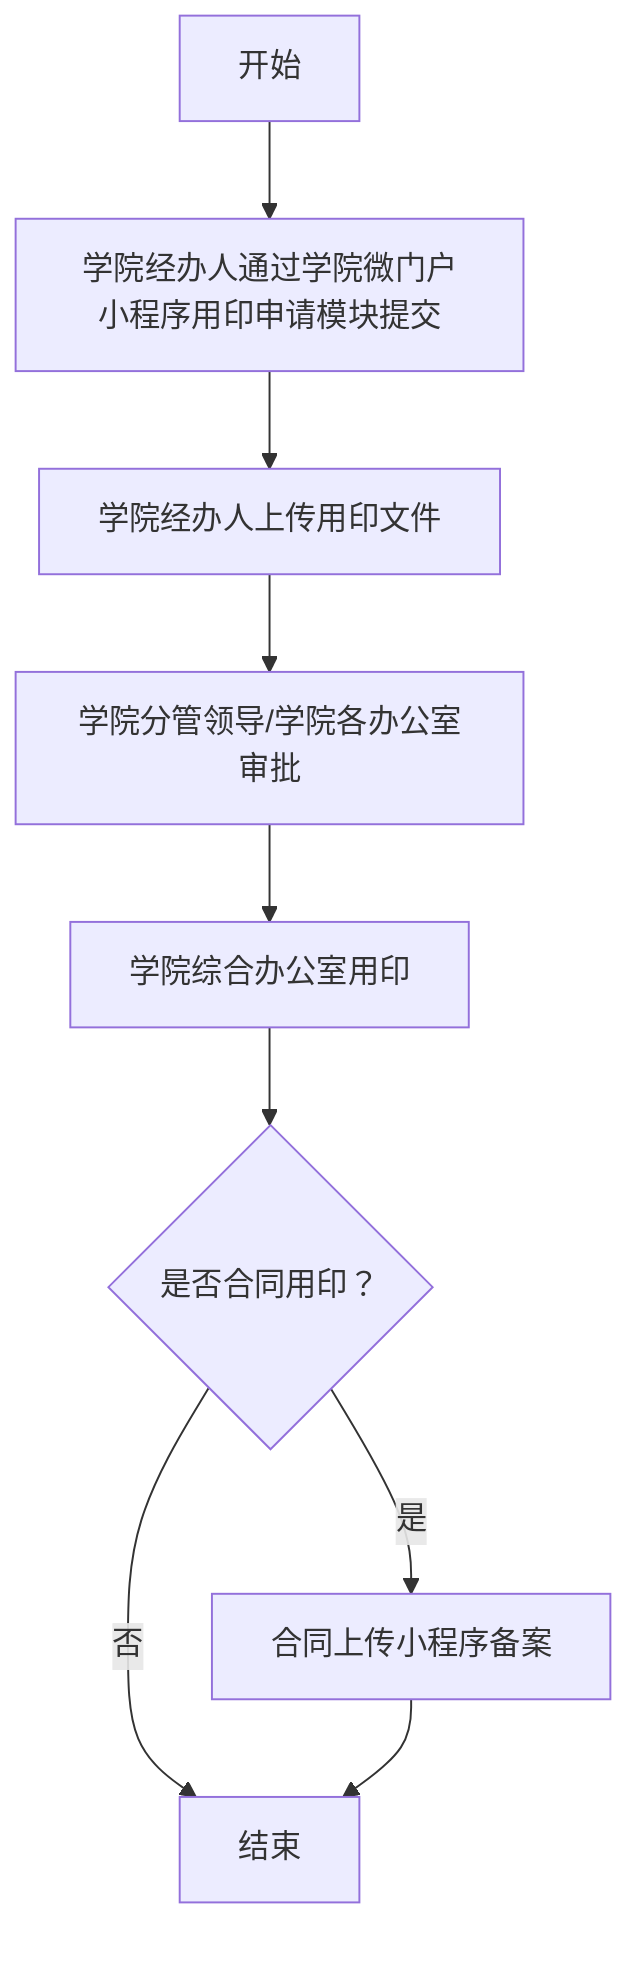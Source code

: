 flowchart TD
    A[开始] --> B[学院经办人通过学院微门户小程序用印申请模块提交]
    B --> C[学院经办人上传用印文件]
    C --> D[学院分管领导/学院各办公室审批]
    D --> E[学院综合办公室用印]
    E --> F{是否合同用印？}
    F -->|是| G[合同上传小程序备案]
    F -->|否| H[结束]
    G --> H[结束]